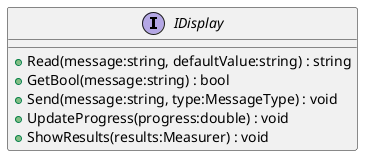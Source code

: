 @startuml
interface IDisplay {
    + Read(message:string, defaultValue:string) : string
    + GetBool(message:string) : bool
    + Send(message:string, type:MessageType) : void
    + UpdateProgress(progress:double) : void
    + ShowResults(results:Measurer) : void
}
@enduml
